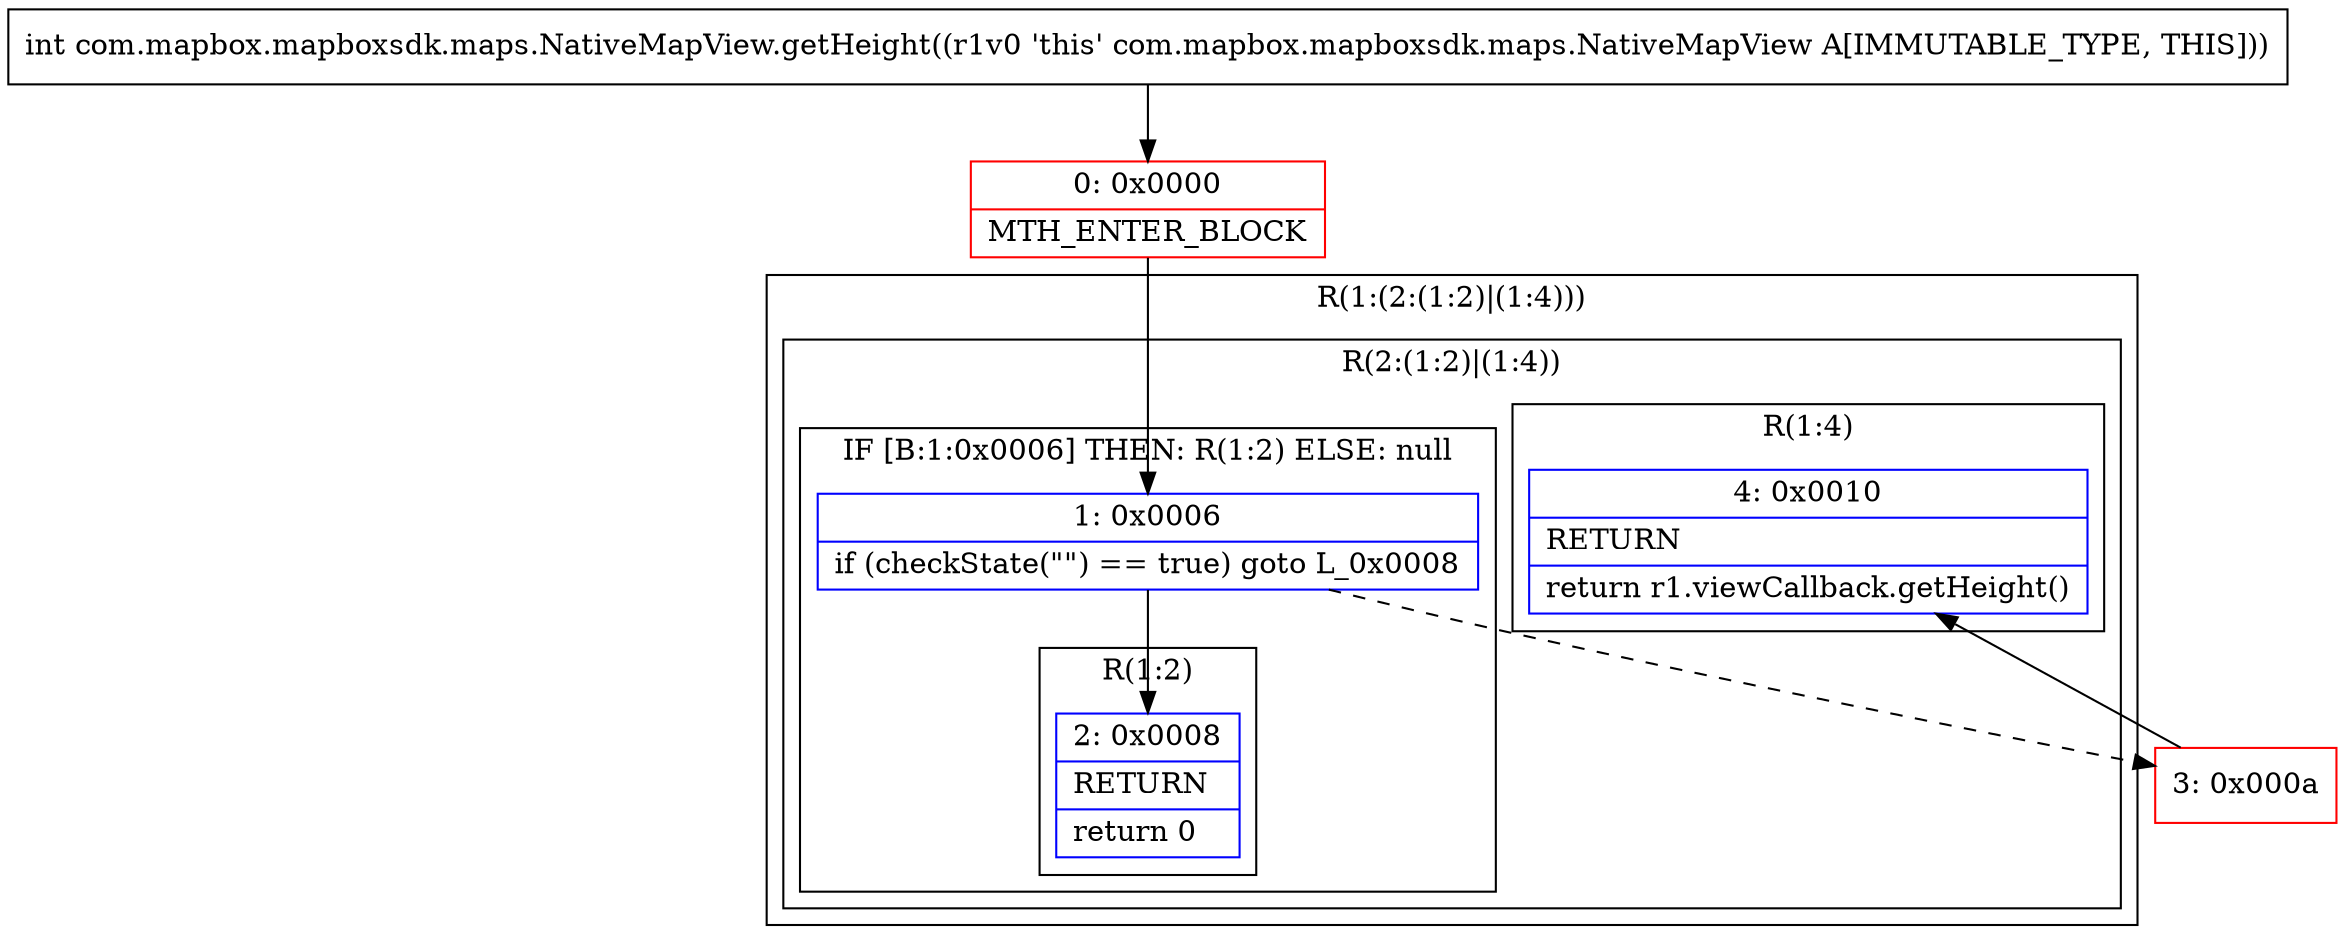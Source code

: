 digraph "CFG forcom.mapbox.mapboxsdk.maps.NativeMapView.getHeight()I" {
subgraph cluster_Region_219874330 {
label = "R(1:(2:(1:2)|(1:4)))";
node [shape=record,color=blue];
subgraph cluster_Region_1272766526 {
label = "R(2:(1:2)|(1:4))";
node [shape=record,color=blue];
subgraph cluster_IfRegion_672702610 {
label = "IF [B:1:0x0006] THEN: R(1:2) ELSE: null";
node [shape=record,color=blue];
Node_1 [shape=record,label="{1\:\ 0x0006|if (checkState(\"\") == true) goto L_0x0008\l}"];
subgraph cluster_Region_1757338399 {
label = "R(1:2)";
node [shape=record,color=blue];
Node_2 [shape=record,label="{2\:\ 0x0008|RETURN\l|return 0\l}"];
}
}
subgraph cluster_Region_1028663750 {
label = "R(1:4)";
node [shape=record,color=blue];
Node_4 [shape=record,label="{4\:\ 0x0010|RETURN\l|return r1.viewCallback.getHeight()\l}"];
}
}
}
Node_0 [shape=record,color=red,label="{0\:\ 0x0000|MTH_ENTER_BLOCK\l}"];
Node_3 [shape=record,color=red,label="{3\:\ 0x000a}"];
MethodNode[shape=record,label="{int com.mapbox.mapboxsdk.maps.NativeMapView.getHeight((r1v0 'this' com.mapbox.mapboxsdk.maps.NativeMapView A[IMMUTABLE_TYPE, THIS])) }"];
MethodNode -> Node_0;
Node_1 -> Node_2;
Node_1 -> Node_3[style=dashed];
Node_0 -> Node_1;
Node_3 -> Node_4;
}

